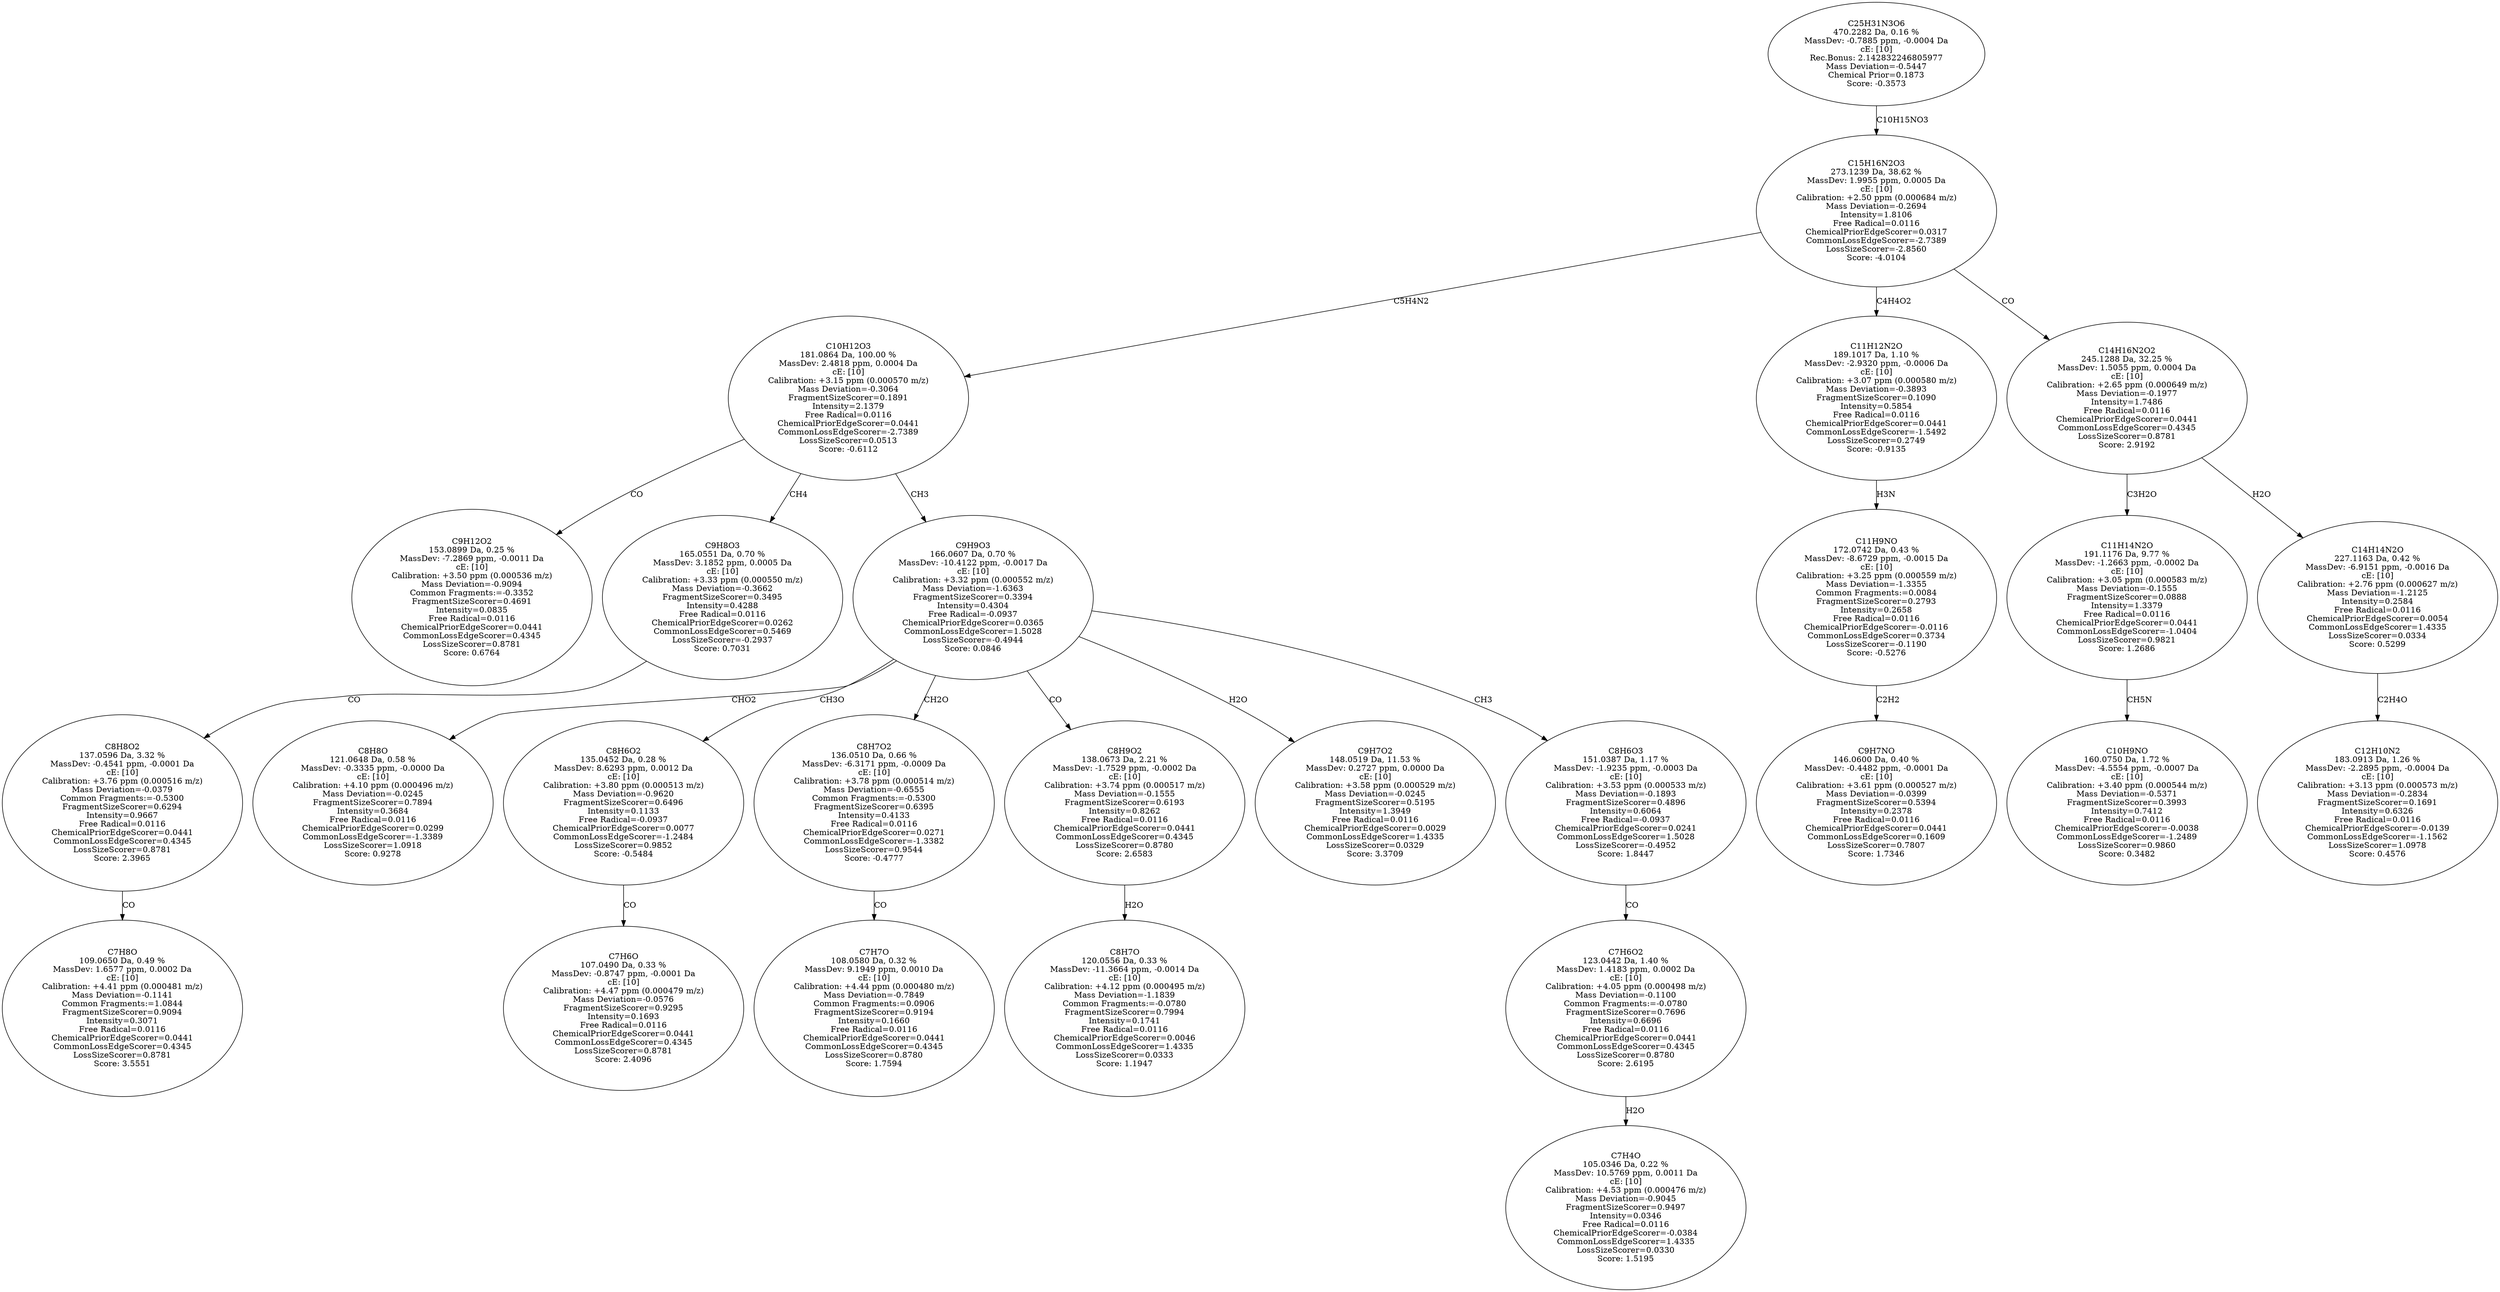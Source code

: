 strict digraph {
v1 [label="C9H12O2\n153.0899 Da, 0.25 %\nMassDev: -7.2869 ppm, -0.0011 Da\ncE: [10]\nCalibration: +3.50 ppm (0.000536 m/z)\nMass Deviation=-0.9094\nCommon Fragments:=-0.3352\nFragmentSizeScorer=0.4691\nIntensity=0.0835\nFree Radical=0.0116\nChemicalPriorEdgeScorer=0.0441\nCommonLossEdgeScorer=0.4345\nLossSizeScorer=0.8781\nScore: 0.6764"];
v2 [label="C7H8O\n109.0650 Da, 0.49 %\nMassDev: 1.6577 ppm, 0.0002 Da\ncE: [10]\nCalibration: +4.41 ppm (0.000481 m/z)\nMass Deviation=-0.1141\nCommon Fragments:=1.0844\nFragmentSizeScorer=0.9094\nIntensity=0.3071\nFree Radical=0.0116\nChemicalPriorEdgeScorer=0.0441\nCommonLossEdgeScorer=0.4345\nLossSizeScorer=0.8781\nScore: 3.5551"];
v3 [label="C8H8O2\n137.0596 Da, 3.32 %\nMassDev: -0.4541 ppm, -0.0001 Da\ncE: [10]\nCalibration: +3.76 ppm (0.000516 m/z)\nMass Deviation=-0.0379\nCommon Fragments:=-0.5300\nFragmentSizeScorer=0.6294\nIntensity=0.9667\nFree Radical=0.0116\nChemicalPriorEdgeScorer=0.0441\nCommonLossEdgeScorer=0.4345\nLossSizeScorer=0.8781\nScore: 2.3965"];
v4 [label="C9H8O3\n165.0551 Da, 0.70 %\nMassDev: 3.1852 ppm, 0.0005 Da\ncE: [10]\nCalibration: +3.33 ppm (0.000550 m/z)\nMass Deviation=-0.3662\nFragmentSizeScorer=0.3495\nIntensity=0.4288\nFree Radical=0.0116\nChemicalPriorEdgeScorer=0.0262\nCommonLossEdgeScorer=0.5469\nLossSizeScorer=-0.2937\nScore: 0.7031"];
v5 [label="C8H8O\n121.0648 Da, 0.58 %\nMassDev: -0.3335 ppm, -0.0000 Da\ncE: [10]\nCalibration: +4.10 ppm (0.000496 m/z)\nMass Deviation=-0.0245\nFragmentSizeScorer=0.7894\nIntensity=0.3684\nFree Radical=0.0116\nChemicalPriorEdgeScorer=0.0299\nCommonLossEdgeScorer=-1.3389\nLossSizeScorer=1.0918\nScore: 0.9278"];
v6 [label="C7H6O\n107.0490 Da, 0.33 %\nMassDev: -0.8747 ppm, -0.0001 Da\ncE: [10]\nCalibration: +4.47 ppm (0.000479 m/z)\nMass Deviation=-0.0576\nFragmentSizeScorer=0.9295\nIntensity=0.1693\nFree Radical=0.0116\nChemicalPriorEdgeScorer=0.0441\nCommonLossEdgeScorer=0.4345\nLossSizeScorer=0.8781\nScore: 2.4096"];
v7 [label="C8H6O2\n135.0452 Da, 0.28 %\nMassDev: 8.6293 ppm, 0.0012 Da\ncE: [10]\nCalibration: +3.80 ppm (0.000513 m/z)\nMass Deviation=-0.9620\nFragmentSizeScorer=0.6496\nIntensity=0.1133\nFree Radical=-0.0937\nChemicalPriorEdgeScorer=0.0077\nCommonLossEdgeScorer=-1.2484\nLossSizeScorer=0.9852\nScore: -0.5484"];
v8 [label="C7H7O\n108.0580 Da, 0.32 %\nMassDev: 9.1949 ppm, 0.0010 Da\ncE: [10]\nCalibration: +4.44 ppm (0.000480 m/z)\nMass Deviation=-0.7849\nCommon Fragments:=0.0906\nFragmentSizeScorer=0.9194\nIntensity=0.1660\nFree Radical=0.0116\nChemicalPriorEdgeScorer=0.0441\nCommonLossEdgeScorer=0.4345\nLossSizeScorer=0.8780\nScore: 1.7594"];
v9 [label="C8H7O2\n136.0510 Da, 0.66 %\nMassDev: -6.3171 ppm, -0.0009 Da\ncE: [10]\nCalibration: +3.78 ppm (0.000514 m/z)\nMass Deviation=-0.6555\nCommon Fragments:=-0.5300\nFragmentSizeScorer=0.6395\nIntensity=0.4133\nFree Radical=0.0116\nChemicalPriorEdgeScorer=0.0271\nCommonLossEdgeScorer=-1.3382\nLossSizeScorer=0.9544\nScore: -0.4777"];
v10 [label="C8H7O\n120.0556 Da, 0.33 %\nMassDev: -11.3664 ppm, -0.0014 Da\ncE: [10]\nCalibration: +4.12 ppm (0.000495 m/z)\nMass Deviation=-1.1839\nCommon Fragments:=-0.0780\nFragmentSizeScorer=0.7994\nIntensity=0.1741\nFree Radical=0.0116\nChemicalPriorEdgeScorer=0.0046\nCommonLossEdgeScorer=1.4335\nLossSizeScorer=0.0333\nScore: 1.1947"];
v11 [label="C8H9O2\n138.0673 Da, 2.21 %\nMassDev: -1.7529 ppm, -0.0002 Da\ncE: [10]\nCalibration: +3.74 ppm (0.000517 m/z)\nMass Deviation=-0.1555\nFragmentSizeScorer=0.6193\nIntensity=0.8262\nFree Radical=0.0116\nChemicalPriorEdgeScorer=0.0441\nCommonLossEdgeScorer=0.4345\nLossSizeScorer=0.8780\nScore: 2.6583"];
v12 [label="C9H7O2\n148.0519 Da, 11.53 %\nMassDev: 0.2727 ppm, 0.0000 Da\ncE: [10]\nCalibration: +3.58 ppm (0.000529 m/z)\nMass Deviation=-0.0245\nFragmentSizeScorer=0.5195\nIntensity=1.3949\nFree Radical=0.0116\nChemicalPriorEdgeScorer=0.0029\nCommonLossEdgeScorer=1.4335\nLossSizeScorer=0.0329\nScore: 3.3709"];
v13 [label="C7H4O\n105.0346 Da, 0.22 %\nMassDev: 10.5769 ppm, 0.0011 Da\ncE: [10]\nCalibration: +4.53 ppm (0.000476 m/z)\nMass Deviation=-0.9045\nFragmentSizeScorer=0.9497\nIntensity=0.0346\nFree Radical=0.0116\nChemicalPriorEdgeScorer=-0.0384\nCommonLossEdgeScorer=1.4335\nLossSizeScorer=0.0330\nScore: 1.5195"];
v14 [label="C7H6O2\n123.0442 Da, 1.40 %\nMassDev: 1.4183 ppm, 0.0002 Da\ncE: [10]\nCalibration: +4.05 ppm (0.000498 m/z)\nMass Deviation=-0.1100\nCommon Fragments:=-0.0780\nFragmentSizeScorer=0.7696\nIntensity=0.6696\nFree Radical=0.0116\nChemicalPriorEdgeScorer=0.0441\nCommonLossEdgeScorer=0.4345\nLossSizeScorer=0.8780\nScore: 2.6195"];
v15 [label="C8H6O3\n151.0387 Da, 1.17 %\nMassDev: -1.9235 ppm, -0.0003 Da\ncE: [10]\nCalibration: +3.53 ppm (0.000533 m/z)\nMass Deviation=-0.1893\nFragmentSizeScorer=0.4896\nIntensity=0.6064\nFree Radical=-0.0937\nChemicalPriorEdgeScorer=0.0241\nCommonLossEdgeScorer=1.5028\nLossSizeScorer=-0.4952\nScore: 1.8447"];
v16 [label="C9H9O3\n166.0607 Da, 0.70 %\nMassDev: -10.4122 ppm, -0.0017 Da\ncE: [10]\nCalibration: +3.32 ppm (0.000552 m/z)\nMass Deviation=-1.6363\nFragmentSizeScorer=0.3394\nIntensity=0.4304\nFree Radical=-0.0937\nChemicalPriorEdgeScorer=0.0365\nCommonLossEdgeScorer=1.5028\nLossSizeScorer=-0.4944\nScore: 0.0846"];
v17 [label="C10H12O3\n181.0864 Da, 100.00 %\nMassDev: 2.4818 ppm, 0.0004 Da\ncE: [10]\nCalibration: +3.15 ppm (0.000570 m/z)\nMass Deviation=-0.3064\nFragmentSizeScorer=0.1891\nIntensity=2.1379\nFree Radical=0.0116\nChemicalPriorEdgeScorer=0.0441\nCommonLossEdgeScorer=-2.7389\nLossSizeScorer=0.0513\nScore: -0.6112"];
v18 [label="C9H7NO\n146.0600 Da, 0.40 %\nMassDev: -0.4482 ppm, -0.0001 Da\ncE: [10]\nCalibration: +3.61 ppm (0.000527 m/z)\nMass Deviation=-0.0399\nFragmentSizeScorer=0.5394\nIntensity=0.2378\nFree Radical=0.0116\nChemicalPriorEdgeScorer=0.0441\nCommonLossEdgeScorer=0.1609\nLossSizeScorer=0.7807\nScore: 1.7346"];
v19 [label="C11H9NO\n172.0742 Da, 0.43 %\nMassDev: -8.6729 ppm, -0.0015 Da\ncE: [10]\nCalibration: +3.25 ppm (0.000559 m/z)\nMass Deviation=-1.3355\nCommon Fragments:=0.0084\nFragmentSizeScorer=0.2793\nIntensity=0.2658\nFree Radical=0.0116\nChemicalPriorEdgeScorer=-0.0116\nCommonLossEdgeScorer=0.3734\nLossSizeScorer=-0.1190\nScore: -0.5276"];
v20 [label="C11H12N2O\n189.1017 Da, 1.10 %\nMassDev: -2.9320 ppm, -0.0006 Da\ncE: [10]\nCalibration: +3.07 ppm (0.000580 m/z)\nMass Deviation=-0.3893\nFragmentSizeScorer=0.1090\nIntensity=0.5854\nFree Radical=0.0116\nChemicalPriorEdgeScorer=0.0441\nCommonLossEdgeScorer=-1.5492\nLossSizeScorer=0.2749\nScore: -0.9135"];
v21 [label="C10H9NO\n160.0750 Da, 1.72 %\nMassDev: -4.5554 ppm, -0.0007 Da\ncE: [10]\nCalibration: +3.40 ppm (0.000544 m/z)\nMass Deviation=-0.5371\nFragmentSizeScorer=0.3993\nIntensity=0.7412\nFree Radical=0.0116\nChemicalPriorEdgeScorer=-0.0038\nCommonLossEdgeScorer=-1.2489\nLossSizeScorer=0.9860\nScore: 0.3482"];
v22 [label="C11H14N2O\n191.1176 Da, 9.77 %\nMassDev: -1.2663 ppm, -0.0002 Da\ncE: [10]\nCalibration: +3.05 ppm (0.000583 m/z)\nMass Deviation=-0.1555\nFragmentSizeScorer=0.0888\nIntensity=1.3379\nFree Radical=0.0116\nChemicalPriorEdgeScorer=0.0441\nCommonLossEdgeScorer=-1.0404\nLossSizeScorer=0.9821\nScore: 1.2686"];
v23 [label="C12H10N2\n183.0913 Da, 1.26 %\nMassDev: -2.2895 ppm, -0.0004 Da\ncE: [10]\nCalibration: +3.13 ppm (0.000573 m/z)\nMass Deviation=-0.2834\nFragmentSizeScorer=0.1691\nIntensity=0.6326\nFree Radical=0.0116\nChemicalPriorEdgeScorer=-0.0139\nCommonLossEdgeScorer=-1.1562\nLossSizeScorer=1.0978\nScore: 0.4576"];
v24 [label="C14H14N2O\n227.1163 Da, 0.42 %\nMassDev: -6.9151 ppm, -0.0016 Da\ncE: [10]\nCalibration: +2.76 ppm (0.000627 m/z)\nMass Deviation=-1.2125\nIntensity=0.2584\nFree Radical=0.0116\nChemicalPriorEdgeScorer=0.0054\nCommonLossEdgeScorer=1.4335\nLossSizeScorer=0.0334\nScore: 0.5299"];
v25 [label="C14H16N2O2\n245.1288 Da, 32.25 %\nMassDev: 1.5055 ppm, 0.0004 Da\ncE: [10]\nCalibration: +2.65 ppm (0.000649 m/z)\nMass Deviation=-0.1977\nIntensity=1.7486\nFree Radical=0.0116\nChemicalPriorEdgeScorer=0.0441\nCommonLossEdgeScorer=0.4345\nLossSizeScorer=0.8781\nScore: 2.9192"];
v26 [label="C15H16N2O3\n273.1239 Da, 38.62 %\nMassDev: 1.9955 ppm, 0.0005 Da\ncE: [10]\nCalibration: +2.50 ppm (0.000684 m/z)\nMass Deviation=-0.2694\nIntensity=1.8106\nFree Radical=0.0116\nChemicalPriorEdgeScorer=0.0317\nCommonLossEdgeScorer=-2.7389\nLossSizeScorer=-2.8560\nScore: -4.0104"];
v27 [label="C25H31N3O6\n470.2282 Da, 0.16 %\nMassDev: -0.7885 ppm, -0.0004 Da\ncE: [10]\nRec.Bonus: 2.142832246805977\nMass Deviation=-0.5447\nChemical Prior=0.1873\nScore: -0.3573"];
v17 -> v1 [label="CO"];
v3 -> v2 [label="CO"];
v4 -> v3 [label="CO"];
v17 -> v4 [label="CH4"];
v16 -> v5 [label="CHO2"];
v7 -> v6 [label="CO"];
v16 -> v7 [label="CH3O"];
v9 -> v8 [label="CO"];
v16 -> v9 [label="CH2O"];
v11 -> v10 [label="H2O"];
v16 -> v11 [label="CO"];
v16 -> v12 [label="H2O"];
v14 -> v13 [label="H2O"];
v15 -> v14 [label="CO"];
v16 -> v15 [label="CH3"];
v17 -> v16 [label="CH3"];
v26 -> v17 [label="C5H4N2"];
v19 -> v18 [label="C2H2"];
v20 -> v19 [label="H3N"];
v26 -> v20 [label="C4H4O2"];
v22 -> v21 [label="CH5N"];
v25 -> v22 [label="C3H2O"];
v24 -> v23 [label="C2H4O"];
v25 -> v24 [label="H2O"];
v26 -> v25 [label="CO"];
v27 -> v26 [label="C10H15NO3"];
}
